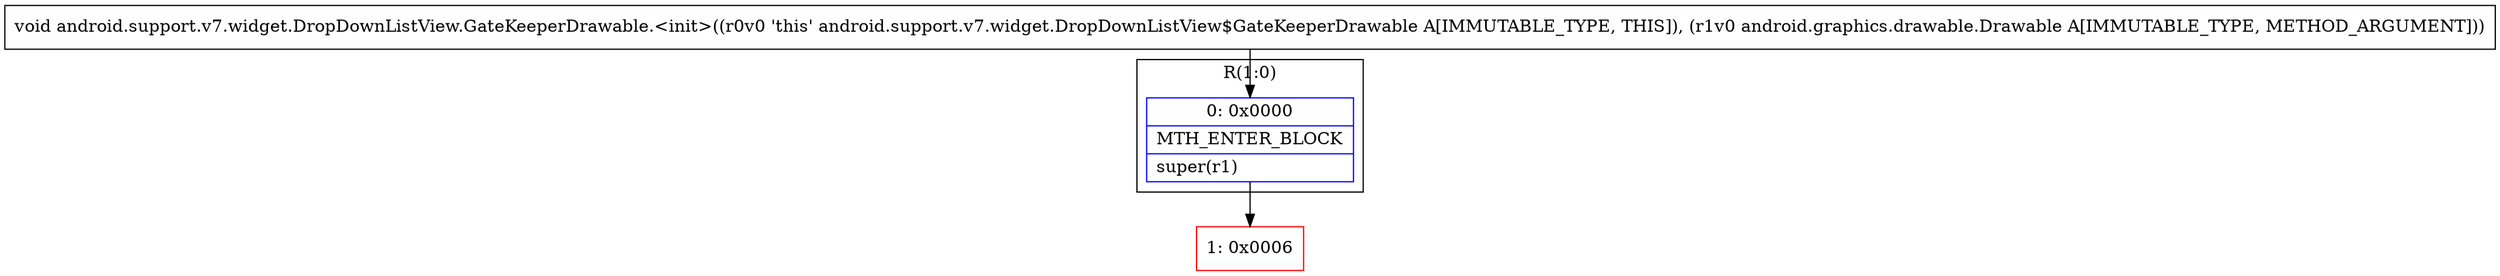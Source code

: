 digraph "CFG forandroid.support.v7.widget.DropDownListView.GateKeeperDrawable.\<init\>(Landroid\/graphics\/drawable\/Drawable;)V" {
subgraph cluster_Region_1160016598 {
label = "R(1:0)";
node [shape=record,color=blue];
Node_0 [shape=record,label="{0\:\ 0x0000|MTH_ENTER_BLOCK\l|super(r1)\l}"];
}
Node_1 [shape=record,color=red,label="{1\:\ 0x0006}"];
MethodNode[shape=record,label="{void android.support.v7.widget.DropDownListView.GateKeeperDrawable.\<init\>((r0v0 'this' android.support.v7.widget.DropDownListView$GateKeeperDrawable A[IMMUTABLE_TYPE, THIS]), (r1v0 android.graphics.drawable.Drawable A[IMMUTABLE_TYPE, METHOD_ARGUMENT])) }"];
MethodNode -> Node_0;
Node_0 -> Node_1;
}

